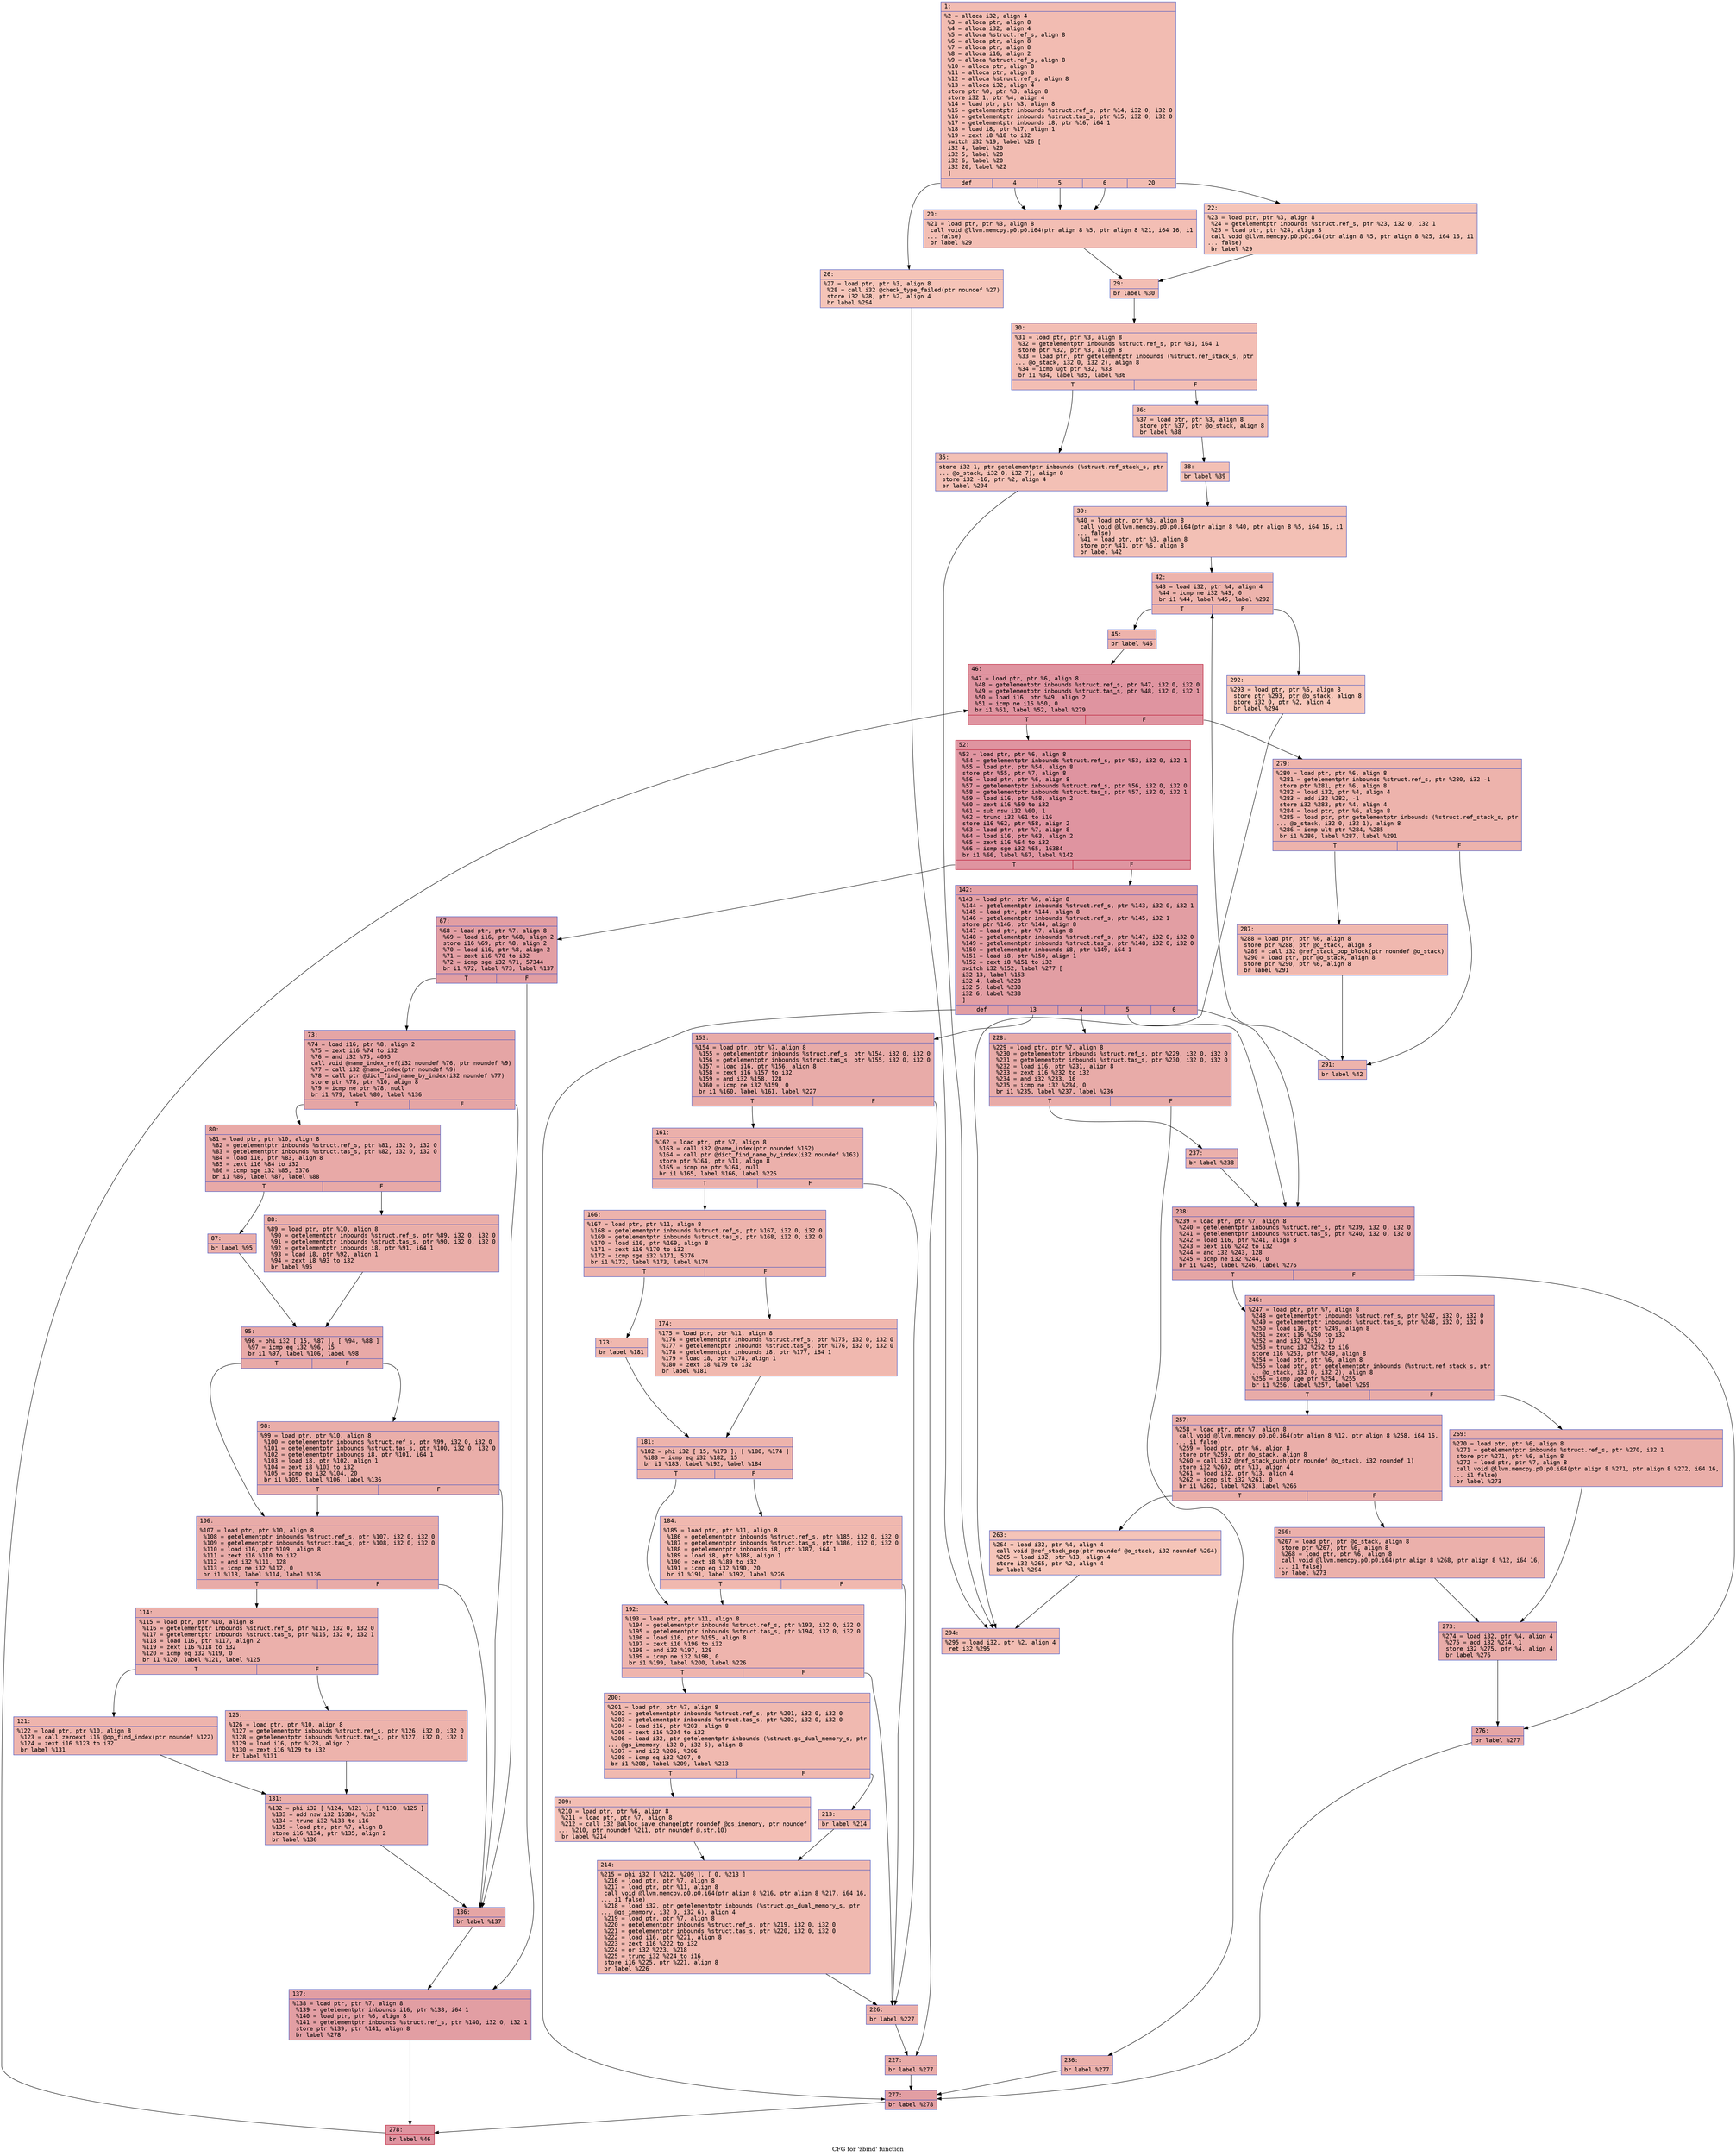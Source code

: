 digraph "CFG for 'zbind' function" {
	label="CFG for 'zbind' function";

	Node0x6000020fe0d0 [shape=record,color="#3d50c3ff", style=filled, fillcolor="#e1675170" fontname="Courier",label="{1:\l|  %2 = alloca i32, align 4\l  %3 = alloca ptr, align 8\l  %4 = alloca i32, align 4\l  %5 = alloca %struct.ref_s, align 8\l  %6 = alloca ptr, align 8\l  %7 = alloca ptr, align 8\l  %8 = alloca i16, align 2\l  %9 = alloca %struct.ref_s, align 8\l  %10 = alloca ptr, align 8\l  %11 = alloca ptr, align 8\l  %12 = alloca %struct.ref_s, align 8\l  %13 = alloca i32, align 4\l  store ptr %0, ptr %3, align 8\l  store i32 1, ptr %4, align 4\l  %14 = load ptr, ptr %3, align 8\l  %15 = getelementptr inbounds %struct.ref_s, ptr %14, i32 0, i32 0\l  %16 = getelementptr inbounds %struct.tas_s, ptr %15, i32 0, i32 0\l  %17 = getelementptr inbounds i8, ptr %16, i64 1\l  %18 = load i8, ptr %17, align 1\l  %19 = zext i8 %18 to i32\l  switch i32 %19, label %26 [\l    i32 4, label %20\l    i32 5, label %20\l    i32 6, label %20\l    i32 20, label %22\l  ]\l|{<s0>def|<s1>4|<s2>5|<s3>6|<s4>20}}"];
	Node0x6000020fe0d0:s0 -> Node0x6000020fe1c0[tooltip="1 -> 26\nProbability 20.00%" ];
	Node0x6000020fe0d0:s1 -> Node0x6000020fe120[tooltip="1 -> 20\nProbability 60.00%" ];
	Node0x6000020fe0d0:s2 -> Node0x6000020fe120[tooltip="1 -> 20\nProbability 60.00%" ];
	Node0x6000020fe0d0:s3 -> Node0x6000020fe120[tooltip="1 -> 20\nProbability 60.00%" ];
	Node0x6000020fe0d0:s4 -> Node0x6000020fe170[tooltip="1 -> 22\nProbability 20.00%" ];
	Node0x6000020fe120 [shape=record,color="#3d50c3ff", style=filled, fillcolor="#e36c5570" fontname="Courier",label="{20:\l|  %21 = load ptr, ptr %3, align 8\l  call void @llvm.memcpy.p0.p0.i64(ptr align 8 %5, ptr align 8 %21, i64 16, i1\l... false)\l  br label %29\l}"];
	Node0x6000020fe120 -> Node0x6000020fe210[tooltip="20 -> 29\nProbability 100.00%" ];
	Node0x6000020fe170 [shape=record,color="#3d50c3ff", style=filled, fillcolor="#e97a5f70" fontname="Courier",label="{22:\l|  %23 = load ptr, ptr %3, align 8\l  %24 = getelementptr inbounds %struct.ref_s, ptr %23, i32 0, i32 1\l  %25 = load ptr, ptr %24, align 8\l  call void @llvm.memcpy.p0.p0.i64(ptr align 8 %5, ptr align 8 %25, i64 16, i1\l... false)\l  br label %29\l}"];
	Node0x6000020fe170 -> Node0x6000020fe210[tooltip="22 -> 29\nProbability 100.00%" ];
	Node0x6000020fe1c0 [shape=record,color="#3d50c3ff", style=filled, fillcolor="#e97a5f70" fontname="Courier",label="{26:\l|  %27 = load ptr, ptr %3, align 8\l  %28 = call i32 @check_type_failed(ptr noundef %27)\l  store i32 %28, ptr %2, align 4\l  br label %294\l}"];
	Node0x6000020fe1c0 -> Node0x6000020ff390[tooltip="26 -> 294\nProbability 100.00%" ];
	Node0x6000020fe210 [shape=record,color="#3d50c3ff", style=filled, fillcolor="#e36c5570" fontname="Courier",label="{29:\l|  br label %30\l}"];
	Node0x6000020fe210 -> Node0x6000020fe260[tooltip="29 -> 30\nProbability 100.00%" ];
	Node0x6000020fe260 [shape=record,color="#3d50c3ff", style=filled, fillcolor="#e36c5570" fontname="Courier",label="{30:\l|  %31 = load ptr, ptr %3, align 8\l  %32 = getelementptr inbounds %struct.ref_s, ptr %31, i64 1\l  store ptr %32, ptr %3, align 8\l  %33 = load ptr, ptr getelementptr inbounds (%struct.ref_stack_s, ptr\l... @o_stack, i32 0, i32 2), align 8\l  %34 = icmp ugt ptr %32, %33\l  br i1 %34, label %35, label %36\l|{<s0>T|<s1>F}}"];
	Node0x6000020fe260:s0 -> Node0x6000020fe2b0[tooltip="30 -> 35\nProbability 50.00%" ];
	Node0x6000020fe260:s1 -> Node0x6000020fe300[tooltip="30 -> 36\nProbability 50.00%" ];
	Node0x6000020fe2b0 [shape=record,color="#3d50c3ff", style=filled, fillcolor="#e5705870" fontname="Courier",label="{35:\l|  store i32 1, ptr getelementptr inbounds (%struct.ref_stack_s, ptr\l... @o_stack, i32 0, i32 7), align 8\l  store i32 -16, ptr %2, align 4\l  br label %294\l}"];
	Node0x6000020fe2b0 -> Node0x6000020ff390[tooltip="35 -> 294\nProbability 100.00%" ];
	Node0x6000020fe300 [shape=record,color="#3d50c3ff", style=filled, fillcolor="#e5705870" fontname="Courier",label="{36:\l|  %37 = load ptr, ptr %3, align 8\l  store ptr %37, ptr @o_stack, align 8\l  br label %38\l}"];
	Node0x6000020fe300 -> Node0x6000020fe350[tooltip="36 -> 38\nProbability 100.00%" ];
	Node0x6000020fe350 [shape=record,color="#3d50c3ff", style=filled, fillcolor="#e5705870" fontname="Courier",label="{38:\l|  br label %39\l}"];
	Node0x6000020fe350 -> Node0x6000020fe3a0[tooltip="38 -> 39\nProbability 100.00%" ];
	Node0x6000020fe3a0 [shape=record,color="#3d50c3ff", style=filled, fillcolor="#e5705870" fontname="Courier",label="{39:\l|  %40 = load ptr, ptr %3, align 8\l  call void @llvm.memcpy.p0.p0.i64(ptr align 8 %40, ptr align 8 %5, i64 16, i1\l... false)\l  %41 = load ptr, ptr %3, align 8\l  store ptr %41, ptr %6, align 8\l  br label %42\l}"];
	Node0x6000020fe3a0 -> Node0x6000020fe3f0[tooltip="39 -> 42\nProbability 100.00%" ];
	Node0x6000020fe3f0 [shape=record,color="#3d50c3ff", style=filled, fillcolor="#d6524470" fontname="Courier",label="{42:\l|  %43 = load i32, ptr %4, align 4\l  %44 = icmp ne i32 %43, 0\l  br i1 %44, label %45, label %292\l|{<s0>T|<s1>F}}"];
	Node0x6000020fe3f0:s0 -> Node0x6000020fe440[tooltip="42 -> 45\nProbability 96.88%" ];
	Node0x6000020fe3f0:s1 -> Node0x6000020ff340[tooltip="42 -> 292\nProbability 3.12%" ];
	Node0x6000020fe440 [shape=record,color="#3d50c3ff", style=filled, fillcolor="#d6524470" fontname="Courier",label="{45:\l|  br label %46\l}"];
	Node0x6000020fe440 -> Node0x6000020fe490[tooltip="45 -> 46\nProbability 100.00%" ];
	Node0x6000020fe490 [shape=record,color="#b70d28ff", style=filled, fillcolor="#b70d2870" fontname="Courier",label="{46:\l|  %47 = load ptr, ptr %6, align 8\l  %48 = getelementptr inbounds %struct.ref_s, ptr %47, i32 0, i32 0\l  %49 = getelementptr inbounds %struct.tas_s, ptr %48, i32 0, i32 1\l  %50 = load i16, ptr %49, align 2\l  %51 = icmp ne i16 %50, 0\l  br i1 %51, label %52, label %279\l|{<s0>T|<s1>F}}"];
	Node0x6000020fe490:s0 -> Node0x6000020fe4e0[tooltip="46 -> 52\nProbability 96.88%" ];
	Node0x6000020fe490:s1 -> Node0x6000020ff250[tooltip="46 -> 279\nProbability 3.12%" ];
	Node0x6000020fe4e0 [shape=record,color="#b70d28ff", style=filled, fillcolor="#b70d2870" fontname="Courier",label="{52:\l|  %53 = load ptr, ptr %6, align 8\l  %54 = getelementptr inbounds %struct.ref_s, ptr %53, i32 0, i32 1\l  %55 = load ptr, ptr %54, align 8\l  store ptr %55, ptr %7, align 8\l  %56 = load ptr, ptr %6, align 8\l  %57 = getelementptr inbounds %struct.ref_s, ptr %56, i32 0, i32 0\l  %58 = getelementptr inbounds %struct.tas_s, ptr %57, i32 0, i32 1\l  %59 = load i16, ptr %58, align 2\l  %60 = zext i16 %59 to i32\l  %61 = sub nsw i32 %60, 1\l  %62 = trunc i32 %61 to i16\l  store i16 %62, ptr %58, align 2\l  %63 = load ptr, ptr %7, align 8\l  %64 = load i16, ptr %63, align 2\l  %65 = zext i16 %64 to i32\l  %66 = icmp sge i32 %65, 16384\l  br i1 %66, label %67, label %142\l|{<s0>T|<s1>F}}"];
	Node0x6000020fe4e0:s0 -> Node0x6000020fe530[tooltip="52 -> 67\nProbability 50.00%" ];
	Node0x6000020fe4e0:s1 -> Node0x6000020fe990[tooltip="52 -> 142\nProbability 50.00%" ];
	Node0x6000020fe530 [shape=record,color="#3d50c3ff", style=filled, fillcolor="#be242e70" fontname="Courier",label="{67:\l|  %68 = load ptr, ptr %7, align 8\l  %69 = load i16, ptr %68, align 2\l  store i16 %69, ptr %8, align 2\l  %70 = load i16, ptr %8, align 2\l  %71 = zext i16 %70 to i32\l  %72 = icmp sge i32 %71, 57344\l  br i1 %72, label %73, label %137\l|{<s0>T|<s1>F}}"];
	Node0x6000020fe530:s0 -> Node0x6000020fe580[tooltip="67 -> 73\nProbability 50.00%" ];
	Node0x6000020fe530:s1 -> Node0x6000020fe940[tooltip="67 -> 137\nProbability 50.00%" ];
	Node0x6000020fe580 [shape=record,color="#3d50c3ff", style=filled, fillcolor="#c5333470" fontname="Courier",label="{73:\l|  %74 = load i16, ptr %8, align 2\l  %75 = zext i16 %74 to i32\l  %76 = and i32 %75, 4095\l  call void @name_index_ref(i32 noundef %76, ptr noundef %9)\l  %77 = call i32 @name_index(ptr noundef %9)\l  %78 = call ptr @dict_find_name_by_index(i32 noundef %77)\l  store ptr %78, ptr %10, align 8\l  %79 = icmp ne ptr %78, null\l  br i1 %79, label %80, label %136\l|{<s0>T|<s1>F}}"];
	Node0x6000020fe580:s0 -> Node0x6000020fe5d0[tooltip="73 -> 80\nProbability 62.50%" ];
	Node0x6000020fe580:s1 -> Node0x6000020fe8f0[tooltip="73 -> 136\nProbability 37.50%" ];
	Node0x6000020fe5d0 [shape=record,color="#3d50c3ff", style=filled, fillcolor="#ca3b3770" fontname="Courier",label="{80:\l|  %81 = load ptr, ptr %10, align 8\l  %82 = getelementptr inbounds %struct.ref_s, ptr %81, i32 0, i32 0\l  %83 = getelementptr inbounds %struct.tas_s, ptr %82, i32 0, i32 0\l  %84 = load i16, ptr %83, align 8\l  %85 = zext i16 %84 to i32\l  %86 = icmp sge i32 %85, 5376\l  br i1 %86, label %87, label %88\l|{<s0>T|<s1>F}}"];
	Node0x6000020fe5d0:s0 -> Node0x6000020fe620[tooltip="80 -> 87\nProbability 50.00%" ];
	Node0x6000020fe5d0:s1 -> Node0x6000020fe670[tooltip="80 -> 88\nProbability 50.00%" ];
	Node0x6000020fe620 [shape=record,color="#3d50c3ff", style=filled, fillcolor="#d0473d70" fontname="Courier",label="{87:\l|  br label %95\l}"];
	Node0x6000020fe620 -> Node0x6000020fe6c0[tooltip="87 -> 95\nProbability 100.00%" ];
	Node0x6000020fe670 [shape=record,color="#3d50c3ff", style=filled, fillcolor="#d0473d70" fontname="Courier",label="{88:\l|  %89 = load ptr, ptr %10, align 8\l  %90 = getelementptr inbounds %struct.ref_s, ptr %89, i32 0, i32 0\l  %91 = getelementptr inbounds %struct.tas_s, ptr %90, i32 0, i32 0\l  %92 = getelementptr inbounds i8, ptr %91, i64 1\l  %93 = load i8, ptr %92, align 1\l  %94 = zext i8 %93 to i32\l  br label %95\l}"];
	Node0x6000020fe670 -> Node0x6000020fe6c0[tooltip="88 -> 95\nProbability 100.00%" ];
	Node0x6000020fe6c0 [shape=record,color="#3d50c3ff", style=filled, fillcolor="#ca3b3770" fontname="Courier",label="{95:\l|  %96 = phi i32 [ 15, %87 ], [ %94, %88 ]\l  %97 = icmp eq i32 %96, 15\l  br i1 %97, label %106, label %98\l|{<s0>T|<s1>F}}"];
	Node0x6000020fe6c0:s0 -> Node0x6000020fe760[tooltip="95 -> 106\nProbability 50.00%" ];
	Node0x6000020fe6c0:s1 -> Node0x6000020fe710[tooltip="95 -> 98\nProbability 50.00%" ];
	Node0x6000020fe710 [shape=record,color="#3d50c3ff", style=filled, fillcolor="#d0473d70" fontname="Courier",label="{98:\l|  %99 = load ptr, ptr %10, align 8\l  %100 = getelementptr inbounds %struct.ref_s, ptr %99, i32 0, i32 0\l  %101 = getelementptr inbounds %struct.tas_s, ptr %100, i32 0, i32 0\l  %102 = getelementptr inbounds i8, ptr %101, i64 1\l  %103 = load i8, ptr %102, align 1\l  %104 = zext i8 %103 to i32\l  %105 = icmp eq i32 %104, 20\l  br i1 %105, label %106, label %136\l|{<s0>T|<s1>F}}"];
	Node0x6000020fe710:s0 -> Node0x6000020fe760[tooltip="98 -> 106\nProbability 50.00%" ];
	Node0x6000020fe710:s1 -> Node0x6000020fe8f0[tooltip="98 -> 136\nProbability 50.00%" ];
	Node0x6000020fe760 [shape=record,color="#3d50c3ff", style=filled, fillcolor="#cc403a70" fontname="Courier",label="{106:\l|  %107 = load ptr, ptr %10, align 8\l  %108 = getelementptr inbounds %struct.ref_s, ptr %107, i32 0, i32 0\l  %109 = getelementptr inbounds %struct.tas_s, ptr %108, i32 0, i32 0\l  %110 = load i16, ptr %109, align 8\l  %111 = zext i16 %110 to i32\l  %112 = and i32 %111, 128\l  %113 = icmp ne i32 %112, 0\l  br i1 %113, label %114, label %136\l|{<s0>T|<s1>F}}"];
	Node0x6000020fe760:s0 -> Node0x6000020fe7b0[tooltip="106 -> 114\nProbability 50.00%" ];
	Node0x6000020fe760:s1 -> Node0x6000020fe8f0[tooltip="106 -> 136\nProbability 50.00%" ];
	Node0x6000020fe7b0 [shape=record,color="#3d50c3ff", style=filled, fillcolor="#d24b4070" fontname="Courier",label="{114:\l|  %115 = load ptr, ptr %10, align 8\l  %116 = getelementptr inbounds %struct.ref_s, ptr %115, i32 0, i32 0\l  %117 = getelementptr inbounds %struct.tas_s, ptr %116, i32 0, i32 1\l  %118 = load i16, ptr %117, align 2\l  %119 = zext i16 %118 to i32\l  %120 = icmp eq i32 %119, 0\l  br i1 %120, label %121, label %125\l|{<s0>T|<s1>F}}"];
	Node0x6000020fe7b0:s0 -> Node0x6000020fe800[tooltip="114 -> 121\nProbability 37.50%" ];
	Node0x6000020fe7b0:s1 -> Node0x6000020fe850[tooltip="114 -> 125\nProbability 62.50%" ];
	Node0x6000020fe800 [shape=record,color="#3d50c3ff", style=filled, fillcolor="#d8564670" fontname="Courier",label="{121:\l|  %122 = load ptr, ptr %10, align 8\l  %123 = call zeroext i16 @op_find_index(ptr noundef %122)\l  %124 = zext i16 %123 to i32\l  br label %131\l}"];
	Node0x6000020fe800 -> Node0x6000020fe8a0[tooltip="121 -> 131\nProbability 100.00%" ];
	Node0x6000020fe850 [shape=record,color="#3d50c3ff", style=filled, fillcolor="#d6524470" fontname="Courier",label="{125:\l|  %126 = load ptr, ptr %10, align 8\l  %127 = getelementptr inbounds %struct.ref_s, ptr %126, i32 0, i32 0\l  %128 = getelementptr inbounds %struct.tas_s, ptr %127, i32 0, i32 1\l  %129 = load i16, ptr %128, align 2\l  %130 = zext i16 %129 to i32\l  br label %131\l}"];
	Node0x6000020fe850 -> Node0x6000020fe8a0[tooltip="125 -> 131\nProbability 100.00%" ];
	Node0x6000020fe8a0 [shape=record,color="#3d50c3ff", style=filled, fillcolor="#d24b4070" fontname="Courier",label="{131:\l|  %132 = phi i32 [ %124, %121 ], [ %130, %125 ]\l  %133 = add nsw i32 16384, %132\l  %134 = trunc i32 %133 to i16\l  %135 = load ptr, ptr %7, align 8\l  store i16 %134, ptr %135, align 2\l  br label %136\l}"];
	Node0x6000020fe8a0 -> Node0x6000020fe8f0[tooltip="131 -> 136\nProbability 100.00%" ];
	Node0x6000020fe8f0 [shape=record,color="#3d50c3ff", style=filled, fillcolor="#c5333470" fontname="Courier",label="{136:\l|  br label %137\l}"];
	Node0x6000020fe8f0 -> Node0x6000020fe940[tooltip="136 -> 137\nProbability 100.00%" ];
	Node0x6000020fe940 [shape=record,color="#3d50c3ff", style=filled, fillcolor="#be242e70" fontname="Courier",label="{137:\l|  %138 = load ptr, ptr %7, align 8\l  %139 = getelementptr inbounds i16, ptr %138, i64 1\l  %140 = load ptr, ptr %6, align 8\l  %141 = getelementptr inbounds %struct.ref_s, ptr %140, i32 0, i32 1\l  store ptr %139, ptr %141, align 8\l  br label %278\l}"];
	Node0x6000020fe940 -> Node0x6000020ff200[tooltip="137 -> 278\nProbability 100.00%" ];
	Node0x6000020fe990 [shape=record,color="#3d50c3ff", style=filled, fillcolor="#be242e70" fontname="Courier",label="{142:\l|  %143 = load ptr, ptr %6, align 8\l  %144 = getelementptr inbounds %struct.ref_s, ptr %143, i32 0, i32 1\l  %145 = load ptr, ptr %144, align 8\l  %146 = getelementptr inbounds %struct.ref_s, ptr %145, i32 1\l  store ptr %146, ptr %144, align 8\l  %147 = load ptr, ptr %7, align 8\l  %148 = getelementptr inbounds %struct.ref_s, ptr %147, i32 0, i32 0\l  %149 = getelementptr inbounds %struct.tas_s, ptr %148, i32 0, i32 0\l  %150 = getelementptr inbounds i8, ptr %149, i64 1\l  %151 = load i8, ptr %150, align 1\l  %152 = zext i8 %151 to i32\l  switch i32 %152, label %277 [\l    i32 13, label %153\l    i32 4, label %228\l    i32 5, label %238\l    i32 6, label %238\l  ]\l|{<s0>def|<s1>13|<s2>4|<s3>5|<s4>6}}"];
	Node0x6000020fe990:s0 -> Node0x6000020ff1b0[tooltip="142 -> 277\nProbability 20.00%" ];
	Node0x6000020fe990:s1 -> Node0x6000020fe9e0[tooltip="142 -> 153\nProbability 20.00%" ];
	Node0x6000020fe990:s2 -> Node0x6000020fee40[tooltip="142 -> 228\nProbability 20.00%" ];
	Node0x6000020fe990:s3 -> Node0x6000020fef30[tooltip="142 -> 238\nProbability 40.00%" ];
	Node0x6000020fe990:s4 -> Node0x6000020fef30[tooltip="142 -> 238\nProbability 40.00%" ];
	Node0x6000020fe9e0 [shape=record,color="#3d50c3ff", style=filled, fillcolor="#cc403a70" fontname="Courier",label="{153:\l|  %154 = load ptr, ptr %7, align 8\l  %155 = getelementptr inbounds %struct.ref_s, ptr %154, i32 0, i32 0\l  %156 = getelementptr inbounds %struct.tas_s, ptr %155, i32 0, i32 0\l  %157 = load i16, ptr %156, align 8\l  %158 = zext i16 %157 to i32\l  %159 = and i32 %158, 128\l  %160 = icmp ne i32 %159, 0\l  br i1 %160, label %161, label %227\l|{<s0>T|<s1>F}}"];
	Node0x6000020fe9e0:s0 -> Node0x6000020fea30[tooltip="153 -> 161\nProbability 50.00%" ];
	Node0x6000020fe9e0:s1 -> Node0x6000020fedf0[tooltip="153 -> 227\nProbability 50.00%" ];
	Node0x6000020fea30 [shape=record,color="#3d50c3ff", style=filled, fillcolor="#d24b4070" fontname="Courier",label="{161:\l|  %162 = load ptr, ptr %7, align 8\l  %163 = call i32 @name_index(ptr noundef %162)\l  %164 = call ptr @dict_find_name_by_index(i32 noundef %163)\l  store ptr %164, ptr %11, align 8\l  %165 = icmp ne ptr %164, null\l  br i1 %165, label %166, label %226\l|{<s0>T|<s1>F}}"];
	Node0x6000020fea30:s0 -> Node0x6000020fea80[tooltip="161 -> 166\nProbability 62.50%" ];
	Node0x6000020fea30:s1 -> Node0x6000020feda0[tooltip="161 -> 226\nProbability 37.50%" ];
	Node0x6000020fea80 [shape=record,color="#3d50c3ff", style=filled, fillcolor="#d6524470" fontname="Courier",label="{166:\l|  %167 = load ptr, ptr %11, align 8\l  %168 = getelementptr inbounds %struct.ref_s, ptr %167, i32 0, i32 0\l  %169 = getelementptr inbounds %struct.tas_s, ptr %168, i32 0, i32 0\l  %170 = load i16, ptr %169, align 8\l  %171 = zext i16 %170 to i32\l  %172 = icmp sge i32 %171, 5376\l  br i1 %172, label %173, label %174\l|{<s0>T|<s1>F}}"];
	Node0x6000020fea80:s0 -> Node0x6000020fead0[tooltip="166 -> 173\nProbability 50.00%" ];
	Node0x6000020fea80:s1 -> Node0x6000020feb20[tooltip="166 -> 174\nProbability 50.00%" ];
	Node0x6000020fead0 [shape=record,color="#3d50c3ff", style=filled, fillcolor="#dc5d4a70" fontname="Courier",label="{173:\l|  br label %181\l}"];
	Node0x6000020fead0 -> Node0x6000020feb70[tooltip="173 -> 181\nProbability 100.00%" ];
	Node0x6000020feb20 [shape=record,color="#3d50c3ff", style=filled, fillcolor="#dc5d4a70" fontname="Courier",label="{174:\l|  %175 = load ptr, ptr %11, align 8\l  %176 = getelementptr inbounds %struct.ref_s, ptr %175, i32 0, i32 0\l  %177 = getelementptr inbounds %struct.tas_s, ptr %176, i32 0, i32 0\l  %178 = getelementptr inbounds i8, ptr %177, i64 1\l  %179 = load i8, ptr %178, align 1\l  %180 = zext i8 %179 to i32\l  br label %181\l}"];
	Node0x6000020feb20 -> Node0x6000020feb70[tooltip="174 -> 181\nProbability 100.00%" ];
	Node0x6000020feb70 [shape=record,color="#3d50c3ff", style=filled, fillcolor="#d6524470" fontname="Courier",label="{181:\l|  %182 = phi i32 [ 15, %173 ], [ %180, %174 ]\l  %183 = icmp eq i32 %182, 15\l  br i1 %183, label %192, label %184\l|{<s0>T|<s1>F}}"];
	Node0x6000020feb70:s0 -> Node0x6000020fec10[tooltip="181 -> 192\nProbability 50.00%" ];
	Node0x6000020feb70:s1 -> Node0x6000020febc0[tooltip="181 -> 184\nProbability 50.00%" ];
	Node0x6000020febc0 [shape=record,color="#3d50c3ff", style=filled, fillcolor="#dc5d4a70" fontname="Courier",label="{184:\l|  %185 = load ptr, ptr %11, align 8\l  %186 = getelementptr inbounds %struct.ref_s, ptr %185, i32 0, i32 0\l  %187 = getelementptr inbounds %struct.tas_s, ptr %186, i32 0, i32 0\l  %188 = getelementptr inbounds i8, ptr %187, i64 1\l  %189 = load i8, ptr %188, align 1\l  %190 = zext i8 %189 to i32\l  %191 = icmp eq i32 %190, 20\l  br i1 %191, label %192, label %226\l|{<s0>T|<s1>F}}"];
	Node0x6000020febc0:s0 -> Node0x6000020fec10[tooltip="184 -> 192\nProbability 50.00%" ];
	Node0x6000020febc0:s1 -> Node0x6000020feda0[tooltip="184 -> 226\nProbability 50.00%" ];
	Node0x6000020fec10 [shape=record,color="#3d50c3ff", style=filled, fillcolor="#d8564670" fontname="Courier",label="{192:\l|  %193 = load ptr, ptr %11, align 8\l  %194 = getelementptr inbounds %struct.ref_s, ptr %193, i32 0, i32 0\l  %195 = getelementptr inbounds %struct.tas_s, ptr %194, i32 0, i32 0\l  %196 = load i16, ptr %195, align 8\l  %197 = zext i16 %196 to i32\l  %198 = and i32 %197, 128\l  %199 = icmp ne i32 %198, 0\l  br i1 %199, label %200, label %226\l|{<s0>T|<s1>F}}"];
	Node0x6000020fec10:s0 -> Node0x6000020fec60[tooltip="192 -> 200\nProbability 50.00%" ];
	Node0x6000020fec10:s1 -> Node0x6000020feda0[tooltip="192 -> 226\nProbability 50.00%" ];
	Node0x6000020fec60 [shape=record,color="#3d50c3ff", style=filled, fillcolor="#de614d70" fontname="Courier",label="{200:\l|  %201 = load ptr, ptr %7, align 8\l  %202 = getelementptr inbounds %struct.ref_s, ptr %201, i32 0, i32 0\l  %203 = getelementptr inbounds %struct.tas_s, ptr %202, i32 0, i32 0\l  %204 = load i16, ptr %203, align 8\l  %205 = zext i16 %204 to i32\l  %206 = load i32, ptr getelementptr inbounds (%struct.gs_dual_memory_s, ptr\l... @gs_imemory, i32 0, i32 5), align 8\l  %207 = and i32 %205, %206\l  %208 = icmp eq i32 %207, 0\l  br i1 %208, label %209, label %213\l|{<s0>T|<s1>F}}"];
	Node0x6000020fec60:s0 -> Node0x6000020fecb0[tooltip="200 -> 209\nProbability 37.50%" ];
	Node0x6000020fec60:s1 -> Node0x6000020fed00[tooltip="200 -> 213\nProbability 62.50%" ];
	Node0x6000020fecb0 [shape=record,color="#3d50c3ff", style=filled, fillcolor="#e36c5570" fontname="Courier",label="{209:\l|  %210 = load ptr, ptr %6, align 8\l  %211 = load ptr, ptr %7, align 8\l  %212 = call i32 @alloc_save_change(ptr noundef @gs_imemory, ptr noundef\l... %210, ptr noundef %211, ptr noundef @.str.10)\l  br label %214\l}"];
	Node0x6000020fecb0 -> Node0x6000020fed50[tooltip="209 -> 214\nProbability 100.00%" ];
	Node0x6000020fed00 [shape=record,color="#3d50c3ff", style=filled, fillcolor="#e1675170" fontname="Courier",label="{213:\l|  br label %214\l}"];
	Node0x6000020fed00 -> Node0x6000020fed50[tooltip="213 -> 214\nProbability 100.00%" ];
	Node0x6000020fed50 [shape=record,color="#3d50c3ff", style=filled, fillcolor="#de614d70" fontname="Courier",label="{214:\l|  %215 = phi i32 [ %212, %209 ], [ 0, %213 ]\l  %216 = load ptr, ptr %7, align 8\l  %217 = load ptr, ptr %11, align 8\l  call void @llvm.memcpy.p0.p0.i64(ptr align 8 %216, ptr align 8 %217, i64 16,\l... i1 false)\l  %218 = load i32, ptr getelementptr inbounds (%struct.gs_dual_memory_s, ptr\l... @gs_imemory, i32 0, i32 6), align 4\l  %219 = load ptr, ptr %7, align 8\l  %220 = getelementptr inbounds %struct.ref_s, ptr %219, i32 0, i32 0\l  %221 = getelementptr inbounds %struct.tas_s, ptr %220, i32 0, i32 0\l  %222 = load i16, ptr %221, align 8\l  %223 = zext i16 %222 to i32\l  %224 = or i32 %223, %218\l  %225 = trunc i32 %224 to i16\l  store i16 %225, ptr %221, align 8\l  br label %226\l}"];
	Node0x6000020fed50 -> Node0x6000020feda0[tooltip="214 -> 226\nProbability 100.00%" ];
	Node0x6000020feda0 [shape=record,color="#3d50c3ff", style=filled, fillcolor="#d24b4070" fontname="Courier",label="{226:\l|  br label %227\l}"];
	Node0x6000020feda0 -> Node0x6000020fedf0[tooltip="226 -> 227\nProbability 100.00%" ];
	Node0x6000020fedf0 [shape=record,color="#3d50c3ff", style=filled, fillcolor="#cc403a70" fontname="Courier",label="{227:\l|  br label %277\l}"];
	Node0x6000020fedf0 -> Node0x6000020ff1b0[tooltip="227 -> 277\nProbability 100.00%" ];
	Node0x6000020fee40 [shape=record,color="#3d50c3ff", style=filled, fillcolor="#cc403a70" fontname="Courier",label="{228:\l|  %229 = load ptr, ptr %7, align 8\l  %230 = getelementptr inbounds %struct.ref_s, ptr %229, i32 0, i32 0\l  %231 = getelementptr inbounds %struct.tas_s, ptr %230, i32 0, i32 0\l  %232 = load i16, ptr %231, align 8\l  %233 = zext i16 %232 to i32\l  %234 = and i32 %233, 16\l  %235 = icmp ne i32 %234, 0\l  br i1 %235, label %237, label %236\l|{<s0>T|<s1>F}}"];
	Node0x6000020fee40:s0 -> Node0x6000020feee0[tooltip="228 -> 237\nProbability 50.00%" ];
	Node0x6000020fee40:s1 -> Node0x6000020fee90[tooltip="228 -> 236\nProbability 50.00%" ];
	Node0x6000020fee90 [shape=record,color="#3d50c3ff", style=filled, fillcolor="#d24b4070" fontname="Courier",label="{236:\l|  br label %277\l}"];
	Node0x6000020fee90 -> Node0x6000020ff1b0[tooltip="236 -> 277\nProbability 100.00%" ];
	Node0x6000020feee0 [shape=record,color="#3d50c3ff", style=filled, fillcolor="#d24b4070" fontname="Courier",label="{237:\l|  br label %238\l}"];
	Node0x6000020feee0 -> Node0x6000020fef30[tooltip="237 -> 238\nProbability 100.00%" ];
	Node0x6000020fef30 [shape=record,color="#3d50c3ff", style=filled, fillcolor="#c5333470" fontname="Courier",label="{238:\l|  %239 = load ptr, ptr %7, align 8\l  %240 = getelementptr inbounds %struct.ref_s, ptr %239, i32 0, i32 0\l  %241 = getelementptr inbounds %struct.tas_s, ptr %240, i32 0, i32 0\l  %242 = load i16, ptr %241, align 8\l  %243 = zext i16 %242 to i32\l  %244 = and i32 %243, 128\l  %245 = icmp ne i32 %244, 0\l  br i1 %245, label %246, label %276\l|{<s0>T|<s1>F}}"];
	Node0x6000020fef30:s0 -> Node0x6000020fef80[tooltip="238 -> 246\nProbability 50.00%" ];
	Node0x6000020fef30:s1 -> Node0x6000020ff160[tooltip="238 -> 276\nProbability 50.00%" ];
	Node0x6000020fef80 [shape=record,color="#3d50c3ff", style=filled, fillcolor="#cc403a70" fontname="Courier",label="{246:\l|  %247 = load ptr, ptr %7, align 8\l  %248 = getelementptr inbounds %struct.ref_s, ptr %247, i32 0, i32 0\l  %249 = getelementptr inbounds %struct.tas_s, ptr %248, i32 0, i32 0\l  %250 = load i16, ptr %249, align 8\l  %251 = zext i16 %250 to i32\l  %252 = and i32 %251, -17\l  %253 = trunc i32 %252 to i16\l  store i16 %253, ptr %249, align 8\l  %254 = load ptr, ptr %6, align 8\l  %255 = load ptr, ptr getelementptr inbounds (%struct.ref_stack_s, ptr\l... @o_stack, i32 0, i32 2), align 8\l  %256 = icmp uge ptr %254, %255\l  br i1 %256, label %257, label %269\l|{<s0>T|<s1>F}}"];
	Node0x6000020fef80:s0 -> Node0x6000020fefd0[tooltip="246 -> 257\nProbability 50.00%" ];
	Node0x6000020fef80:s1 -> Node0x6000020ff0c0[tooltip="246 -> 269\nProbability 50.00%" ];
	Node0x6000020fefd0 [shape=record,color="#3d50c3ff", style=filled, fillcolor="#d0473d70" fontname="Courier",label="{257:\l|  %258 = load ptr, ptr %7, align 8\l  call void @llvm.memcpy.p0.p0.i64(ptr align 8 %12, ptr align 8 %258, i64 16,\l... i1 false)\l  %259 = load ptr, ptr %6, align 8\l  store ptr %259, ptr @o_stack, align 8\l  %260 = call i32 @ref_stack_push(ptr noundef @o_stack, i32 noundef 1)\l  store i32 %260, ptr %13, align 4\l  %261 = load i32, ptr %13, align 4\l  %262 = icmp slt i32 %261, 0\l  br i1 %262, label %263, label %266\l|{<s0>T|<s1>F}}"];
	Node0x6000020fefd0:s0 -> Node0x6000020ff020[tooltip="257 -> 263\nProbability 3.12%" ];
	Node0x6000020fefd0:s1 -> Node0x6000020ff070[tooltip="257 -> 266\nProbability 96.88%" ];
	Node0x6000020ff020 [shape=record,color="#3d50c3ff", style=filled, fillcolor="#e97a5f70" fontname="Courier",label="{263:\l|  %264 = load i32, ptr %4, align 4\l  call void @ref_stack_pop(ptr noundef @o_stack, i32 noundef %264)\l  %265 = load i32, ptr %13, align 4\l  store i32 %265, ptr %2, align 4\l  br label %294\l}"];
	Node0x6000020ff020 -> Node0x6000020ff390[tooltip="263 -> 294\nProbability 100.00%" ];
	Node0x6000020ff070 [shape=record,color="#3d50c3ff", style=filled, fillcolor="#d24b4070" fontname="Courier",label="{266:\l|  %267 = load ptr, ptr @o_stack, align 8\l  store ptr %267, ptr %6, align 8\l  %268 = load ptr, ptr %6, align 8\l  call void @llvm.memcpy.p0.p0.i64(ptr align 8 %268, ptr align 8 %12, i64 16,\l... i1 false)\l  br label %273\l}"];
	Node0x6000020ff070 -> Node0x6000020ff110[tooltip="266 -> 273\nProbability 100.00%" ];
	Node0x6000020ff0c0 [shape=record,color="#3d50c3ff", style=filled, fillcolor="#d0473d70" fontname="Courier",label="{269:\l|  %270 = load ptr, ptr %6, align 8\l  %271 = getelementptr inbounds %struct.ref_s, ptr %270, i32 1\l  store ptr %271, ptr %6, align 8\l  %272 = load ptr, ptr %7, align 8\l  call void @llvm.memcpy.p0.p0.i64(ptr align 8 %271, ptr align 8 %272, i64 16,\l... i1 false)\l  br label %273\l}"];
	Node0x6000020ff0c0 -> Node0x6000020ff110[tooltip="269 -> 273\nProbability 100.00%" ];
	Node0x6000020ff110 [shape=record,color="#3d50c3ff", style=filled, fillcolor="#cc403a70" fontname="Courier",label="{273:\l|  %274 = load i32, ptr %4, align 4\l  %275 = add i32 %274, 1\l  store i32 %275, ptr %4, align 4\l  br label %276\l}"];
	Node0x6000020ff110 -> Node0x6000020ff160[tooltip="273 -> 276\nProbability 100.00%" ];
	Node0x6000020ff160 [shape=record,color="#3d50c3ff", style=filled, fillcolor="#c5333470" fontname="Courier",label="{276:\l|  br label %277\l}"];
	Node0x6000020ff160 -> Node0x6000020ff1b0[tooltip="276 -> 277\nProbability 100.00%" ];
	Node0x6000020ff1b0 [shape=record,color="#3d50c3ff", style=filled, fillcolor="#be242e70" fontname="Courier",label="{277:\l|  br label %278\l}"];
	Node0x6000020ff1b0 -> Node0x6000020ff200[tooltip="277 -> 278\nProbability 100.00%" ];
	Node0x6000020ff200 [shape=record,color="#b70d28ff", style=filled, fillcolor="#b70d2870" fontname="Courier",label="{278:\l|  br label %46\l}"];
	Node0x6000020ff200 -> Node0x6000020fe490[tooltip="278 -> 46\nProbability 100.00%" ];
	Node0x6000020ff250 [shape=record,color="#3d50c3ff", style=filled, fillcolor="#d6524470" fontname="Courier",label="{279:\l|  %280 = load ptr, ptr %6, align 8\l  %281 = getelementptr inbounds %struct.ref_s, ptr %280, i32 -1\l  store ptr %281, ptr %6, align 8\l  %282 = load i32, ptr %4, align 4\l  %283 = add i32 %282, -1\l  store i32 %283, ptr %4, align 4\l  %284 = load ptr, ptr %6, align 8\l  %285 = load ptr, ptr getelementptr inbounds (%struct.ref_stack_s, ptr\l... @o_stack, i32 0, i32 1), align 8\l  %286 = icmp ult ptr %284, %285\l  br i1 %286, label %287, label %291\l|{<s0>T|<s1>F}}"];
	Node0x6000020ff250:s0 -> Node0x6000020ff2a0[tooltip="279 -> 287\nProbability 50.00%" ];
	Node0x6000020ff250:s1 -> Node0x6000020ff2f0[tooltip="279 -> 291\nProbability 50.00%" ];
	Node0x6000020ff2a0 [shape=record,color="#3d50c3ff", style=filled, fillcolor="#dc5d4a70" fontname="Courier",label="{287:\l|  %288 = load ptr, ptr %6, align 8\l  store ptr %288, ptr @o_stack, align 8\l  %289 = call i32 @ref_stack_pop_block(ptr noundef @o_stack)\l  %290 = load ptr, ptr @o_stack, align 8\l  store ptr %290, ptr %6, align 8\l  br label %291\l}"];
	Node0x6000020ff2a0 -> Node0x6000020ff2f0[tooltip="287 -> 291\nProbability 100.00%" ];
	Node0x6000020ff2f0 [shape=record,color="#3d50c3ff", style=filled, fillcolor="#d6524470" fontname="Courier",label="{291:\l|  br label %42\l}"];
	Node0x6000020ff2f0 -> Node0x6000020fe3f0[tooltip="291 -> 42\nProbability 100.00%" ];
	Node0x6000020ff340 [shape=record,color="#3d50c3ff", style=filled, fillcolor="#ec7f6370" fontname="Courier",label="{292:\l|  %293 = load ptr, ptr %6, align 8\l  store ptr %293, ptr @o_stack, align 8\l  store i32 0, ptr %2, align 4\l  br label %294\l}"];
	Node0x6000020ff340 -> Node0x6000020ff390[tooltip="292 -> 294\nProbability 100.00%" ];
	Node0x6000020ff390 [shape=record,color="#3d50c3ff", style=filled, fillcolor="#e1675170" fontname="Courier",label="{294:\l|  %295 = load i32, ptr %2, align 4\l  ret i32 %295\l}"];
}
